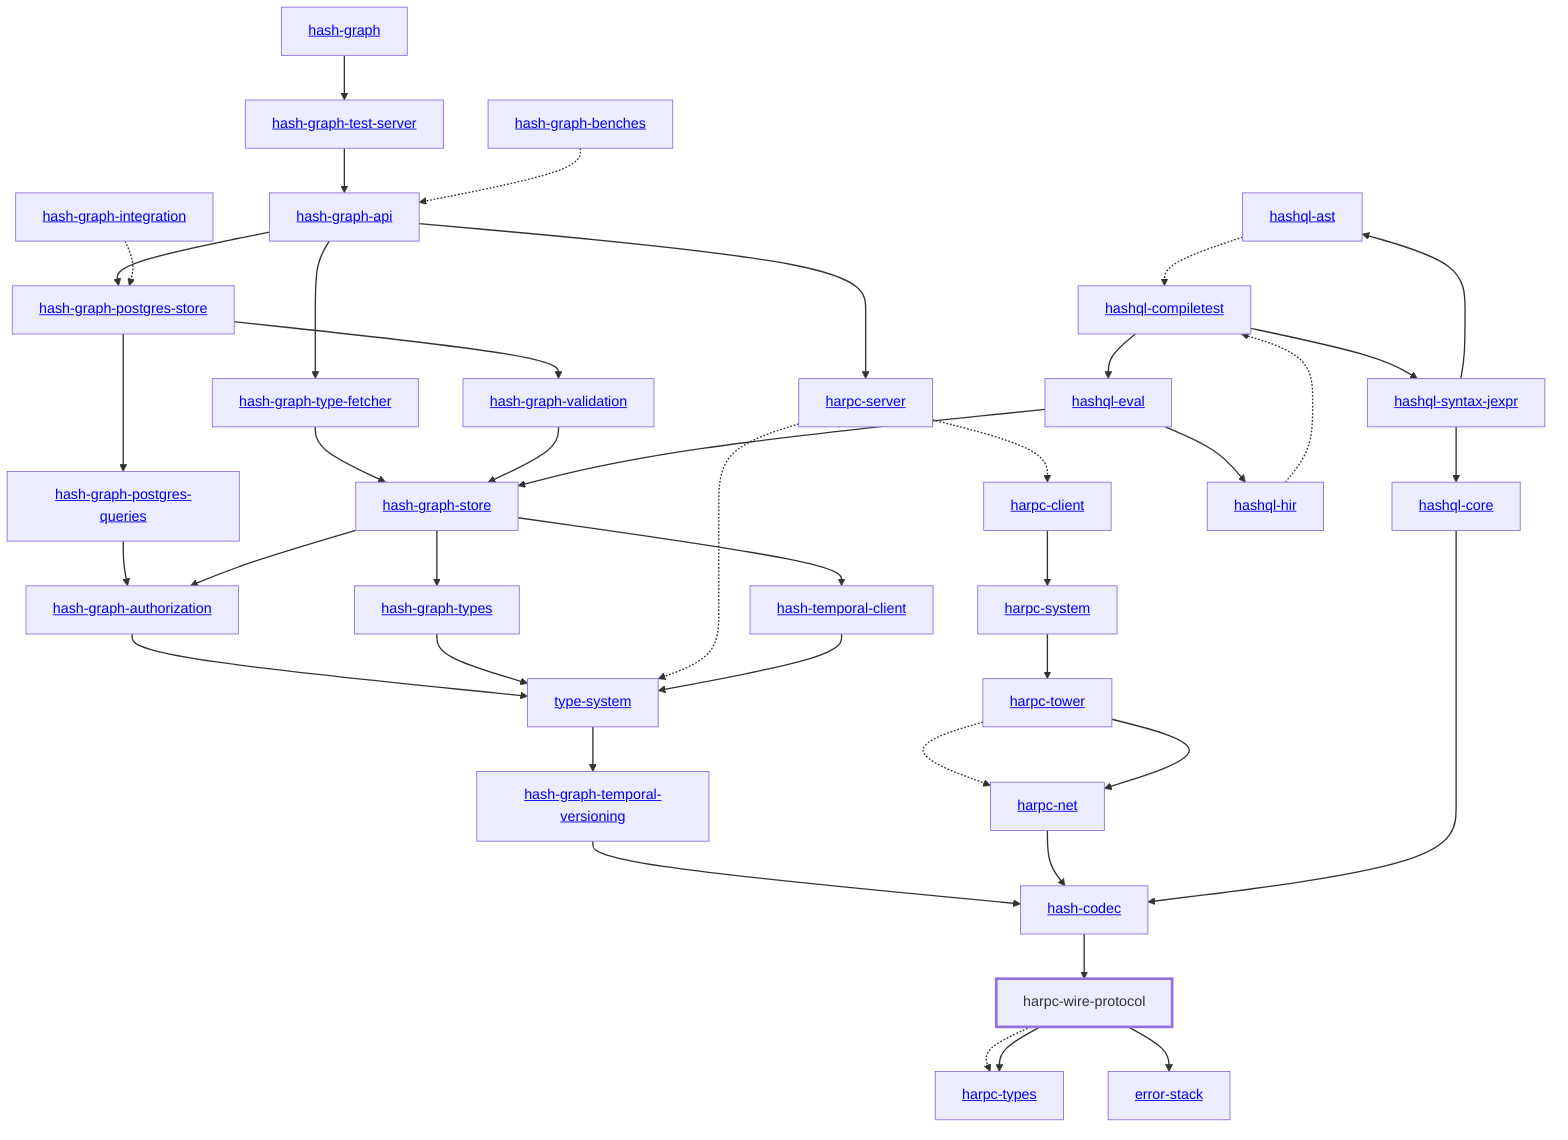 graph TD
    linkStyle default stroke-width:1.5px
    classDef default stroke-width:1px
    classDef root stroke-width:3px
    classDef dev stroke-width:1px
    classDef build stroke-width:1px
    %% Legend
    %% --> : Normal dependency
    %% -.-> : Dev dependency
    %% ---> : Build dependency
    0[<a href="../hash_graph">hash-graph</a>]
    1[<a href="../type_system">type-system</a>]
    2[<a href="../hash_codec">hash-codec</a>]
    3[<a href="../hash_graph_api">hash-graph-api</a>]
    4[<a href="../hash_graph_authorization">hash-graph-authorization</a>]
    5[<a href="../hash_graph_postgres_queries">hash-graph-postgres-queries</a>]
    6[<a href="../hash_graph_postgres_store">hash-graph-postgres-store</a>]
    7[<a href="../hash_graph_store">hash-graph-store</a>]
    8[<a href="../hash_graph_temporal_versioning">hash-graph-temporal-versioning</a>]
    9[<a href="../hash_graph_test_server">hash-graph-test-server</a>]
    10[<a href="../hash_graph_type_fetcher">hash-graph-type-fetcher</a>]
    11[<a href="../hash_graph_types">hash-graph-types</a>]
    12[<a href="../hash_graph_validation">hash-graph-validation</a>]
    13[<a href="../harpc_client">harpc-client</a>]
    14[<a href="../harpc_net">harpc-net</a>]
    15[<a href="../harpc_server">harpc-server</a>]
    16[<a href="../harpc_system">harpc-system</a>]
    17[<a href="../harpc_tower">harpc-tower</a>]
    18[<a href="../harpc_types">harpc-types</a>]
    19[harpc-wire-protocol]
    class 19 root
    20[<a href="../hashql_ast">hashql-ast</a>]
    21[<a href="../hashql_compiletest">hashql-compiletest</a>]
    22[<a href="../hashql_core">hashql-core</a>]
    23[<a href="../hashql_eval">hashql-eval</a>]
    24[<a href="../hashql_hir">hashql-hir</a>]
    25[<a href="../hashql_syntax_jexpr">hashql-syntax-jexpr</a>]
    26[<a href="../hash_temporal_client">hash-temporal-client</a>]
    27[<a href="../error_stack">error-stack</a>]
    28[<a href="../hash_graph_benches">hash-graph-benches</a>]
    29[<a href="../hash_graph_integration">hash-graph-integration</a>]
    0 --> 9
    1 --> 8
    2 --> 19
    3 --> 6
    3 --> 10
    3 --> 15
    4 --> 1
    5 --> 4
    6 --> 5
    6 --> 12
    7 --> 4
    7 --> 11
    7 --> 26
    8 --> 2
    9 --> 3
    10 --> 7
    11 --> 1
    12 --> 7
    13 --> 16
    14 --> 2
    15 -.-> 1
    15 -.-> 13
    16 --> 17
    17 -.-> 14
    17 --> 14
    19 -.-> 18
    19 --> 18
    19 --> 27
    20 -.-> 21
    21 --> 23
    21 --> 25
    22 --> 2
    23 --> 7
    23 --> 24
    24 -.-> 21
    25 --> 20
    25 --> 22
    26 --> 1
    28 -.-> 3
    29 -.-> 6